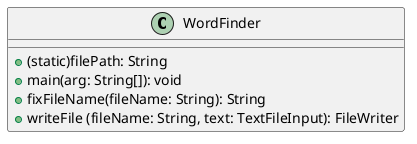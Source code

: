 @startuml

class WordFinder {
 +(static)filePath: String
 + main(arg: String[]): void
 + fixFileName(fileName: String): String
 + writeFile (fileName: String, text: TextFileInput): FileWriter
}

@enduml